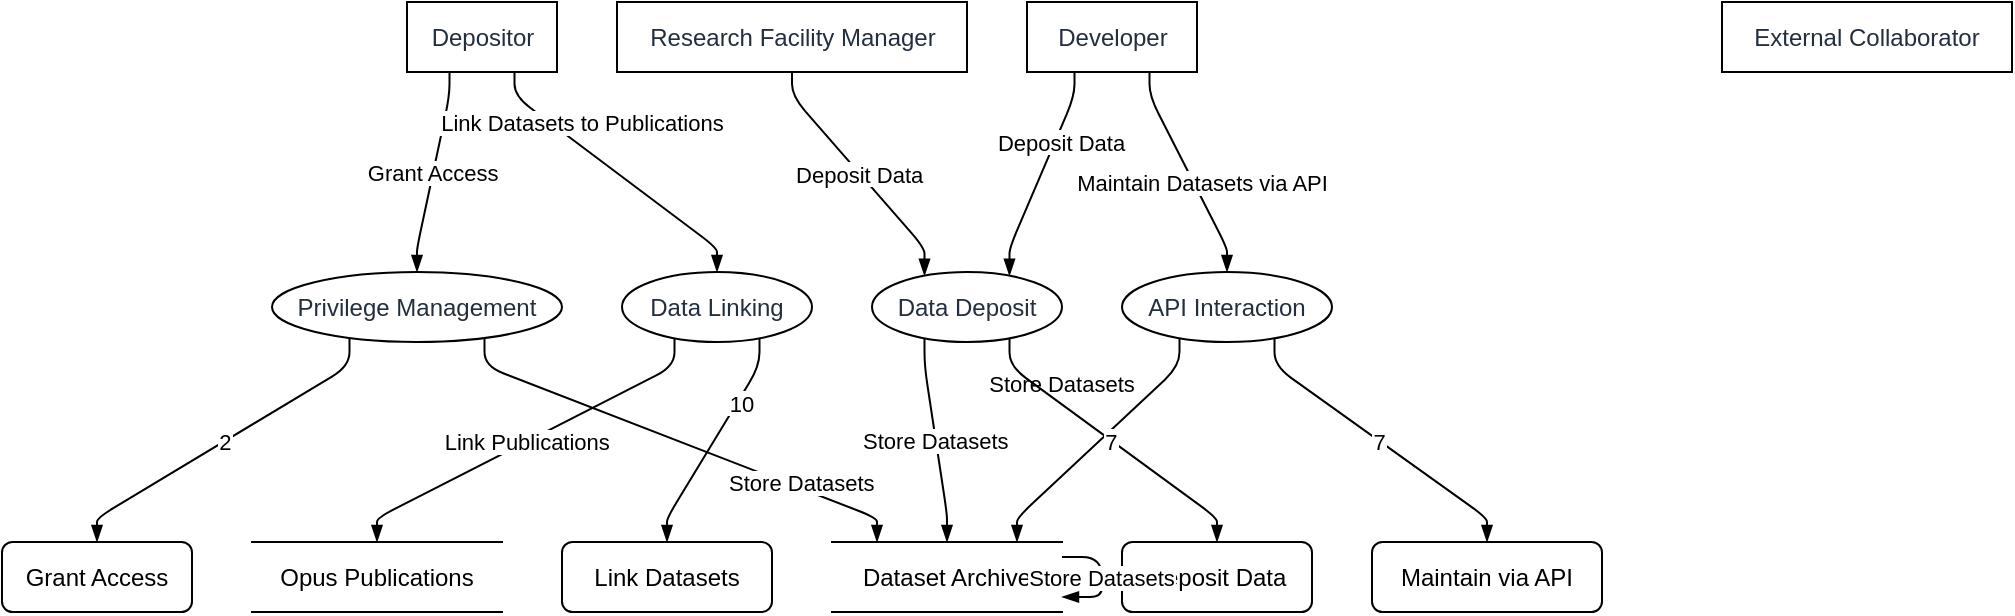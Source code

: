<mxfile version="23.0.2" type="device">
  <diagram name="Page-1" id="Az4Cni-uKsU3tWgTF2ba">
    <mxGraphModel dx="794" dy="511" grid="1" gridSize="10" guides="1" tooltips="1" connect="1" arrows="1" fold="1" page="1" pageScale="1" pageWidth="827" pageHeight="1169" math="0" shadow="0">
      <root>
        <mxCell id="0" />
        <mxCell id="1" parent="0" />
        <UserObject label="Depositor" type="externalEntity" source="" flow="" placeholders="1" id="WuF9rIl7rAvvcdOFf98S-1">
          <mxCell style="shape=rectangle;whiteSpace=wrap;html=1;fillColor=#ffffff;strokeColor=#000000;align=center;verticalAlign=middle;fontColor=#232F3E;" vertex="1" parent="1">
            <mxGeometry x="202.5" width="75" height="35" as="geometry" />
          </mxCell>
        </UserObject>
        <UserObject label="External Collaborator" type="externalEntity" source="" flow="" placeholders="1" id="WuF9rIl7rAvvcdOFf98S-2">
          <mxCell style="shape=rectangle;whiteSpace=wrap;html=1;fillColor=#ffffff;strokeColor=#000000;align=center;verticalAlign=middle;fontColor=#232F3E;" vertex="1" parent="1">
            <mxGeometry x="860" width="145" height="35" as="geometry" />
          </mxCell>
        </UserObject>
        <UserObject label="Research Facility Manager" type="externalEntity" source="" flow="" placeholders="1" id="WuF9rIl7rAvvcdOFf98S-3">
          <mxCell style="shape=rectangle;whiteSpace=wrap;html=1;fillColor=#ffffff;strokeColor=#000000;align=center;verticalAlign=middle;fontColor=#232F3E;" vertex="1" parent="1">
            <mxGeometry x="307.5" width="175" height="35" as="geometry" />
          </mxCell>
        </UserObject>
        <UserObject label="Developer" type="externalEntity" source="" flow="" placeholders="1" id="WuF9rIl7rAvvcdOFf98S-4">
          <mxCell style="shape=rectangle;whiteSpace=wrap;html=1;fillColor=#ffffff;strokeColor=#000000;align=center;verticalAlign=middle;fontColor=#232F3E;" vertex="1" parent="1">
            <mxGeometry x="512.5" width="85" height="35" as="geometry" />
          </mxCell>
        </UserObject>
        <UserObject label="Privilege Management" type="process" source="1" flow="Grant Access" placeholders="1" id="WuF9rIl7rAvvcdOFf98S-5">
          <mxCell style="shape=ellipse;perimeter=ellipsePerimeter;whiteSpace=wrap;html=1;fillColor=#ffffff;strokeColor=#000000;align=center;verticalAlign=middle;fontColor=#232F3E;" vertex="1" parent="1">
            <mxGeometry x="135" y="135" width="145" height="35" as="geometry" />
          </mxCell>
        </UserObject>
        <UserObject label="Data Linking" type="process" source="1" flow="Link Datasets to Publications" placeholders="1" id="WuF9rIl7rAvvcdOFf98S-6">
          <mxCell style="shape=ellipse;perimeter=ellipsePerimeter;whiteSpace=wrap;html=1;fillColor=#ffffff;strokeColor=#000000;align=center;verticalAlign=middle;fontColor=#232F3E;" vertex="1" parent="1">
            <mxGeometry x="310" y="135" width="95" height="35" as="geometry" />
          </mxCell>
        </UserObject>
        <UserObject label="Dataset Archive" type="dataStore" source="5,7,8,9" flow="Store Datasets" placeholders="1" id="WuF9rIl7rAvvcdOFf98S-7">
          <mxCell style="html=1;dashed=0;whiteSpace=wrap;shape=partialRectangle;right=0;left=0;" vertex="1" parent="1">
            <mxGeometry x="415" y="270" width="115" height="35" as="geometry" />
          </mxCell>
        </UserObject>
        <UserObject label="Data Deposit" type="process" source="3,4" flow="Deposit Data" placeholders="1" id="WuF9rIl7rAvvcdOFf98S-8">
          <mxCell style="shape=ellipse;perimeter=ellipsePerimeter;whiteSpace=wrap;html=1;fillColor=#ffffff;strokeColor=#000000;align=center;verticalAlign=middle;fontColor=#232F3E;" vertex="1" parent="1">
            <mxGeometry x="435" y="135" width="95" height="35" as="geometry" />
          </mxCell>
        </UserObject>
        <UserObject label="API Interaction" type="process" source="4" flow="Maintain Datasets via API" placeholders="1" id="WuF9rIl7rAvvcdOFf98S-9">
          <mxCell style="shape=ellipse;perimeter=ellipsePerimeter;whiteSpace=wrap;html=1;fillColor=#ffffff;strokeColor=#000000;align=center;verticalAlign=middle;fontColor=#232F3E;" vertex="1" parent="1">
            <mxGeometry x="560" y="135" width="105" height="35" as="geometry" />
          </mxCell>
        </UserObject>
        <UserObject label="Opus Publications" type="dataStore" source="6" flow="Link Publications" placeholders="1" id="WuF9rIl7rAvvcdOFf98S-10">
          <mxCell style="html=1;dashed=0;whiteSpace=wrap;shape=partialRectangle;right=0;left=0;" vertex="1" parent="1">
            <mxGeometry x="125" y="270" width="125" height="35" as="geometry" />
          </mxCell>
        </UserObject>
        <UserObject label="Grant Access" type="dataFlow" source="5" flow="2" placeholders="1" id="WuF9rIl7rAvvcdOFf98S-11">
          <mxCell style="whiteSpace=wrap;html=1;rounded=1;fillColor=#ffffff;strokeColor=#000000;" vertex="1" parent="1">
            <mxGeometry y="270" width="95" height="35" as="geometry" />
          </mxCell>
        </UserObject>
        <UserObject label="Link Datasets" type="dataFlow" source="6" flow="10" placeholders="1" id="WuF9rIl7rAvvcdOFf98S-12">
          <mxCell style="whiteSpace=wrap;html=1;rounded=1;fillColor=#ffffff;strokeColor=#000000;" vertex="1" parent="1">
            <mxGeometry x="280" y="270" width="105" height="35" as="geometry" />
          </mxCell>
        </UserObject>
        <UserObject label="Deposit Data" type="dataFlow" source="8" flow="7" placeholders="1" id="WuF9rIl7rAvvcdOFf98S-13">
          <mxCell style="whiteSpace=wrap;html=1;rounded=1;fillColor=#ffffff;strokeColor=#000000;" vertex="1" parent="1">
            <mxGeometry x="560" y="270" width="95" height="35" as="geometry" />
          </mxCell>
        </UserObject>
        <UserObject label="Maintain via API" type="dataFlow" source="9" flow="7" placeholders="1" id="WuF9rIl7rAvvcdOFf98S-14">
          <mxCell style="whiteSpace=wrap;html=1;rounded=1;fillColor=#ffffff;strokeColor=#000000;" vertex="1" parent="1">
            <mxGeometry x="685" y="270" width="115" height="35" as="geometry" />
          </mxCell>
        </UserObject>
        <mxCell id="WuF9rIl7rAvvcdOFf98S-15" value="Grant Access" style="endArrow=blockThin;endFill=1;fontSize=11;orthogonal=1;noEdgeStyle=1;" edge="1" parent="1" source="WuF9rIl7rAvvcdOFf98S-1" target="WuF9rIl7rAvvcdOFf98S-5">
          <mxGeometry relative="1" as="geometry">
            <Array as="points">
              <mxPoint x="223.75" y="47" />
              <mxPoint x="207.5" y="123" />
            </Array>
          </mxGeometry>
        </mxCell>
        <mxCell id="WuF9rIl7rAvvcdOFf98S-16" value="Link Datasets to Publications" style="endArrow=blockThin;endFill=1;fontSize=11;orthogonal=1;noEdgeStyle=1;" edge="1" parent="1" source="WuF9rIl7rAvvcdOFf98S-1" target="WuF9rIl7rAvvcdOFf98S-6">
          <mxGeometry x="-0.379" y="10" relative="1" as="geometry">
            <Array as="points">
              <mxPoint x="256.25" y="47" />
              <mxPoint x="357.5" y="123" />
            </Array>
            <mxPoint as="offset" />
          </mxGeometry>
        </mxCell>
        <mxCell id="WuF9rIl7rAvvcdOFf98S-17" value="Store Datasets" style="endArrow=blockThin;endFill=1;fontSize=11;orthogonal=1;noEdgeStyle=1;" edge="1" parent="1" source="WuF9rIl7rAvvcdOFf98S-5" target="WuF9rIl7rAvvcdOFf98S-7">
          <mxGeometry x="0.548" y="3" relative="1" as="geometry">
            <Array as="points">
              <mxPoint x="241.25" y="182" />
              <mxPoint x="437.5" y="258" />
            </Array>
            <mxPoint as="offset" />
          </mxGeometry>
        </mxCell>
        <mxCell id="WuF9rIl7rAvvcdOFf98S-18" value="Store Datasets" style="endArrow=blockThin;endFill=1;fontSize=11;orthogonal=1;" edge="1" parent="1" source="WuF9rIl7rAvvcdOFf98S-7" target="WuF9rIl7rAvvcdOFf98S-7">
          <mxGeometry relative="1" as="geometry" />
        </mxCell>
        <mxCell id="WuF9rIl7rAvvcdOFf98S-19" value="Store Datasets" style="endArrow=blockThin;endFill=1;fontSize=11;orthogonal=1;noEdgeStyle=1;" edge="1" parent="1" source="WuF9rIl7rAvvcdOFf98S-8" target="WuF9rIl7rAvvcdOFf98S-7">
          <mxGeometry relative="1" as="geometry">
            <Array as="points">
              <mxPoint x="461.25" y="182" />
              <mxPoint x="472.5" y="256" />
            </Array>
          </mxGeometry>
        </mxCell>
        <mxCell id="WuF9rIl7rAvvcdOFf98S-20" value="Store Datasets" style="endArrow=blockThin;endFill=1;fontSize=11;orthogonal=1;noEdgeStyle=1;" edge="1" parent="1" source="WuF9rIl7rAvvcdOFf98S-9" target="WuF9rIl7rAvvcdOFf98S-7">
          <mxGeometry x="-0.092" y="-34" relative="1" as="geometry">
            <Array as="points">
              <mxPoint x="588.75" y="182" />
              <mxPoint x="507.5" y="258" />
            </Array>
            <mxPoint as="offset" />
          </mxGeometry>
        </mxCell>
        <mxCell id="WuF9rIl7rAvvcdOFf98S-21" value="Deposit Data" style="endArrow=blockThin;endFill=1;fontSize=11;orthogonal=1;noEdgeStyle=1;" edge="1" parent="1" source="WuF9rIl7rAvvcdOFf98S-3" target="WuF9rIl7rAvvcdOFf98S-8">
          <mxGeometry relative="1" as="geometry">
            <Array as="points">
              <mxPoint x="395" y="47" />
              <mxPoint x="461.25" y="123" />
            </Array>
          </mxGeometry>
        </mxCell>
        <mxCell id="WuF9rIl7rAvvcdOFf98S-22" value="Deposit Data" style="endArrow=blockThin;endFill=1;fontSize=11;orthogonal=1;noEdgeStyle=1;" edge="1" parent="1" source="WuF9rIl7rAvvcdOFf98S-4" target="WuF9rIl7rAvvcdOFf98S-8">
          <mxGeometry x="-0.344" y="3" relative="1" as="geometry">
            <Array as="points">
              <mxPoint x="536.25" y="47" />
              <mxPoint x="503.75" y="123" />
            </Array>
            <mxPoint as="offset" />
          </mxGeometry>
        </mxCell>
        <mxCell id="WuF9rIl7rAvvcdOFf98S-23" value="Maintain Datasets via API" style="endArrow=blockThin;endFill=1;fontSize=11;orthogonal=1;noEdgeStyle=1;" edge="1" parent="1" source="WuF9rIl7rAvvcdOFf98S-4" target="WuF9rIl7rAvvcdOFf98S-9">
          <mxGeometry x="0.139" y="4" relative="1" as="geometry">
            <Array as="points">
              <mxPoint x="573.75" y="47" />
              <mxPoint x="612.5" y="123" />
            </Array>
            <mxPoint as="offset" />
          </mxGeometry>
        </mxCell>
        <mxCell id="WuF9rIl7rAvvcdOFf98S-24" value="Link Publications" style="endArrow=blockThin;endFill=1;fontSize=11;orthogonal=1;noEdgeStyle=1;" edge="1" parent="1" source="WuF9rIl7rAvvcdOFf98S-6" target="WuF9rIl7rAvvcdOFf98S-10">
          <mxGeometry relative="1" as="geometry">
            <Array as="points">
              <mxPoint x="336.25" y="182" />
              <mxPoint x="187.5" y="258" />
            </Array>
          </mxGeometry>
        </mxCell>
        <mxCell id="WuF9rIl7rAvvcdOFf98S-25" value="2" style="endArrow=blockThin;endFill=1;fontSize=11;orthogonal=1;noEdgeStyle=1;" edge="1" parent="1" source="WuF9rIl7rAvvcdOFf98S-5" target="WuF9rIl7rAvvcdOFf98S-11">
          <mxGeometry relative="1" as="geometry">
            <Array as="points">
              <mxPoint x="173.75" y="182" />
              <mxPoint x="47.5" y="258" />
            </Array>
          </mxGeometry>
        </mxCell>
        <mxCell id="WuF9rIl7rAvvcdOFf98S-26" value="10" style="endArrow=blockThin;endFill=1;fontSize=11;orthogonal=1;noEdgeStyle=1;" edge="1" parent="1" source="WuF9rIl7rAvvcdOFf98S-6" target="WuF9rIl7rAvvcdOFf98S-12">
          <mxGeometry x="-0.412" y="2" relative="1" as="geometry">
            <Array as="points">
              <mxPoint x="378.75" y="182" />
              <mxPoint x="332.5" y="258" />
            </Array>
            <mxPoint as="offset" />
          </mxGeometry>
        </mxCell>
        <mxCell id="WuF9rIl7rAvvcdOFf98S-27" value="7" style="endArrow=blockThin;endFill=1;fontSize=11;orthogonal=1;noEdgeStyle=1;" edge="1" parent="1" source="WuF9rIl7rAvvcdOFf98S-8" target="WuF9rIl7rAvvcdOFf98S-13">
          <mxGeometry relative="1" as="geometry">
            <Array as="points">
              <mxPoint x="503.75" y="182" />
              <mxPoint x="607.5" y="258" />
            </Array>
          </mxGeometry>
        </mxCell>
        <mxCell id="WuF9rIl7rAvvcdOFf98S-28" value="7" style="endArrow=blockThin;endFill=1;fontSize=11;orthogonal=1;noEdgeStyle=1;" edge="1" parent="1" source="WuF9rIl7rAvvcdOFf98S-9" target="WuF9rIl7rAvvcdOFf98S-14">
          <mxGeometry relative="1" as="geometry">
            <Array as="points">
              <mxPoint x="636.25" y="182" />
              <mxPoint x="742.5" y="258" />
            </Array>
          </mxGeometry>
        </mxCell>
      </root>
    </mxGraphModel>
  </diagram>
</mxfile>

